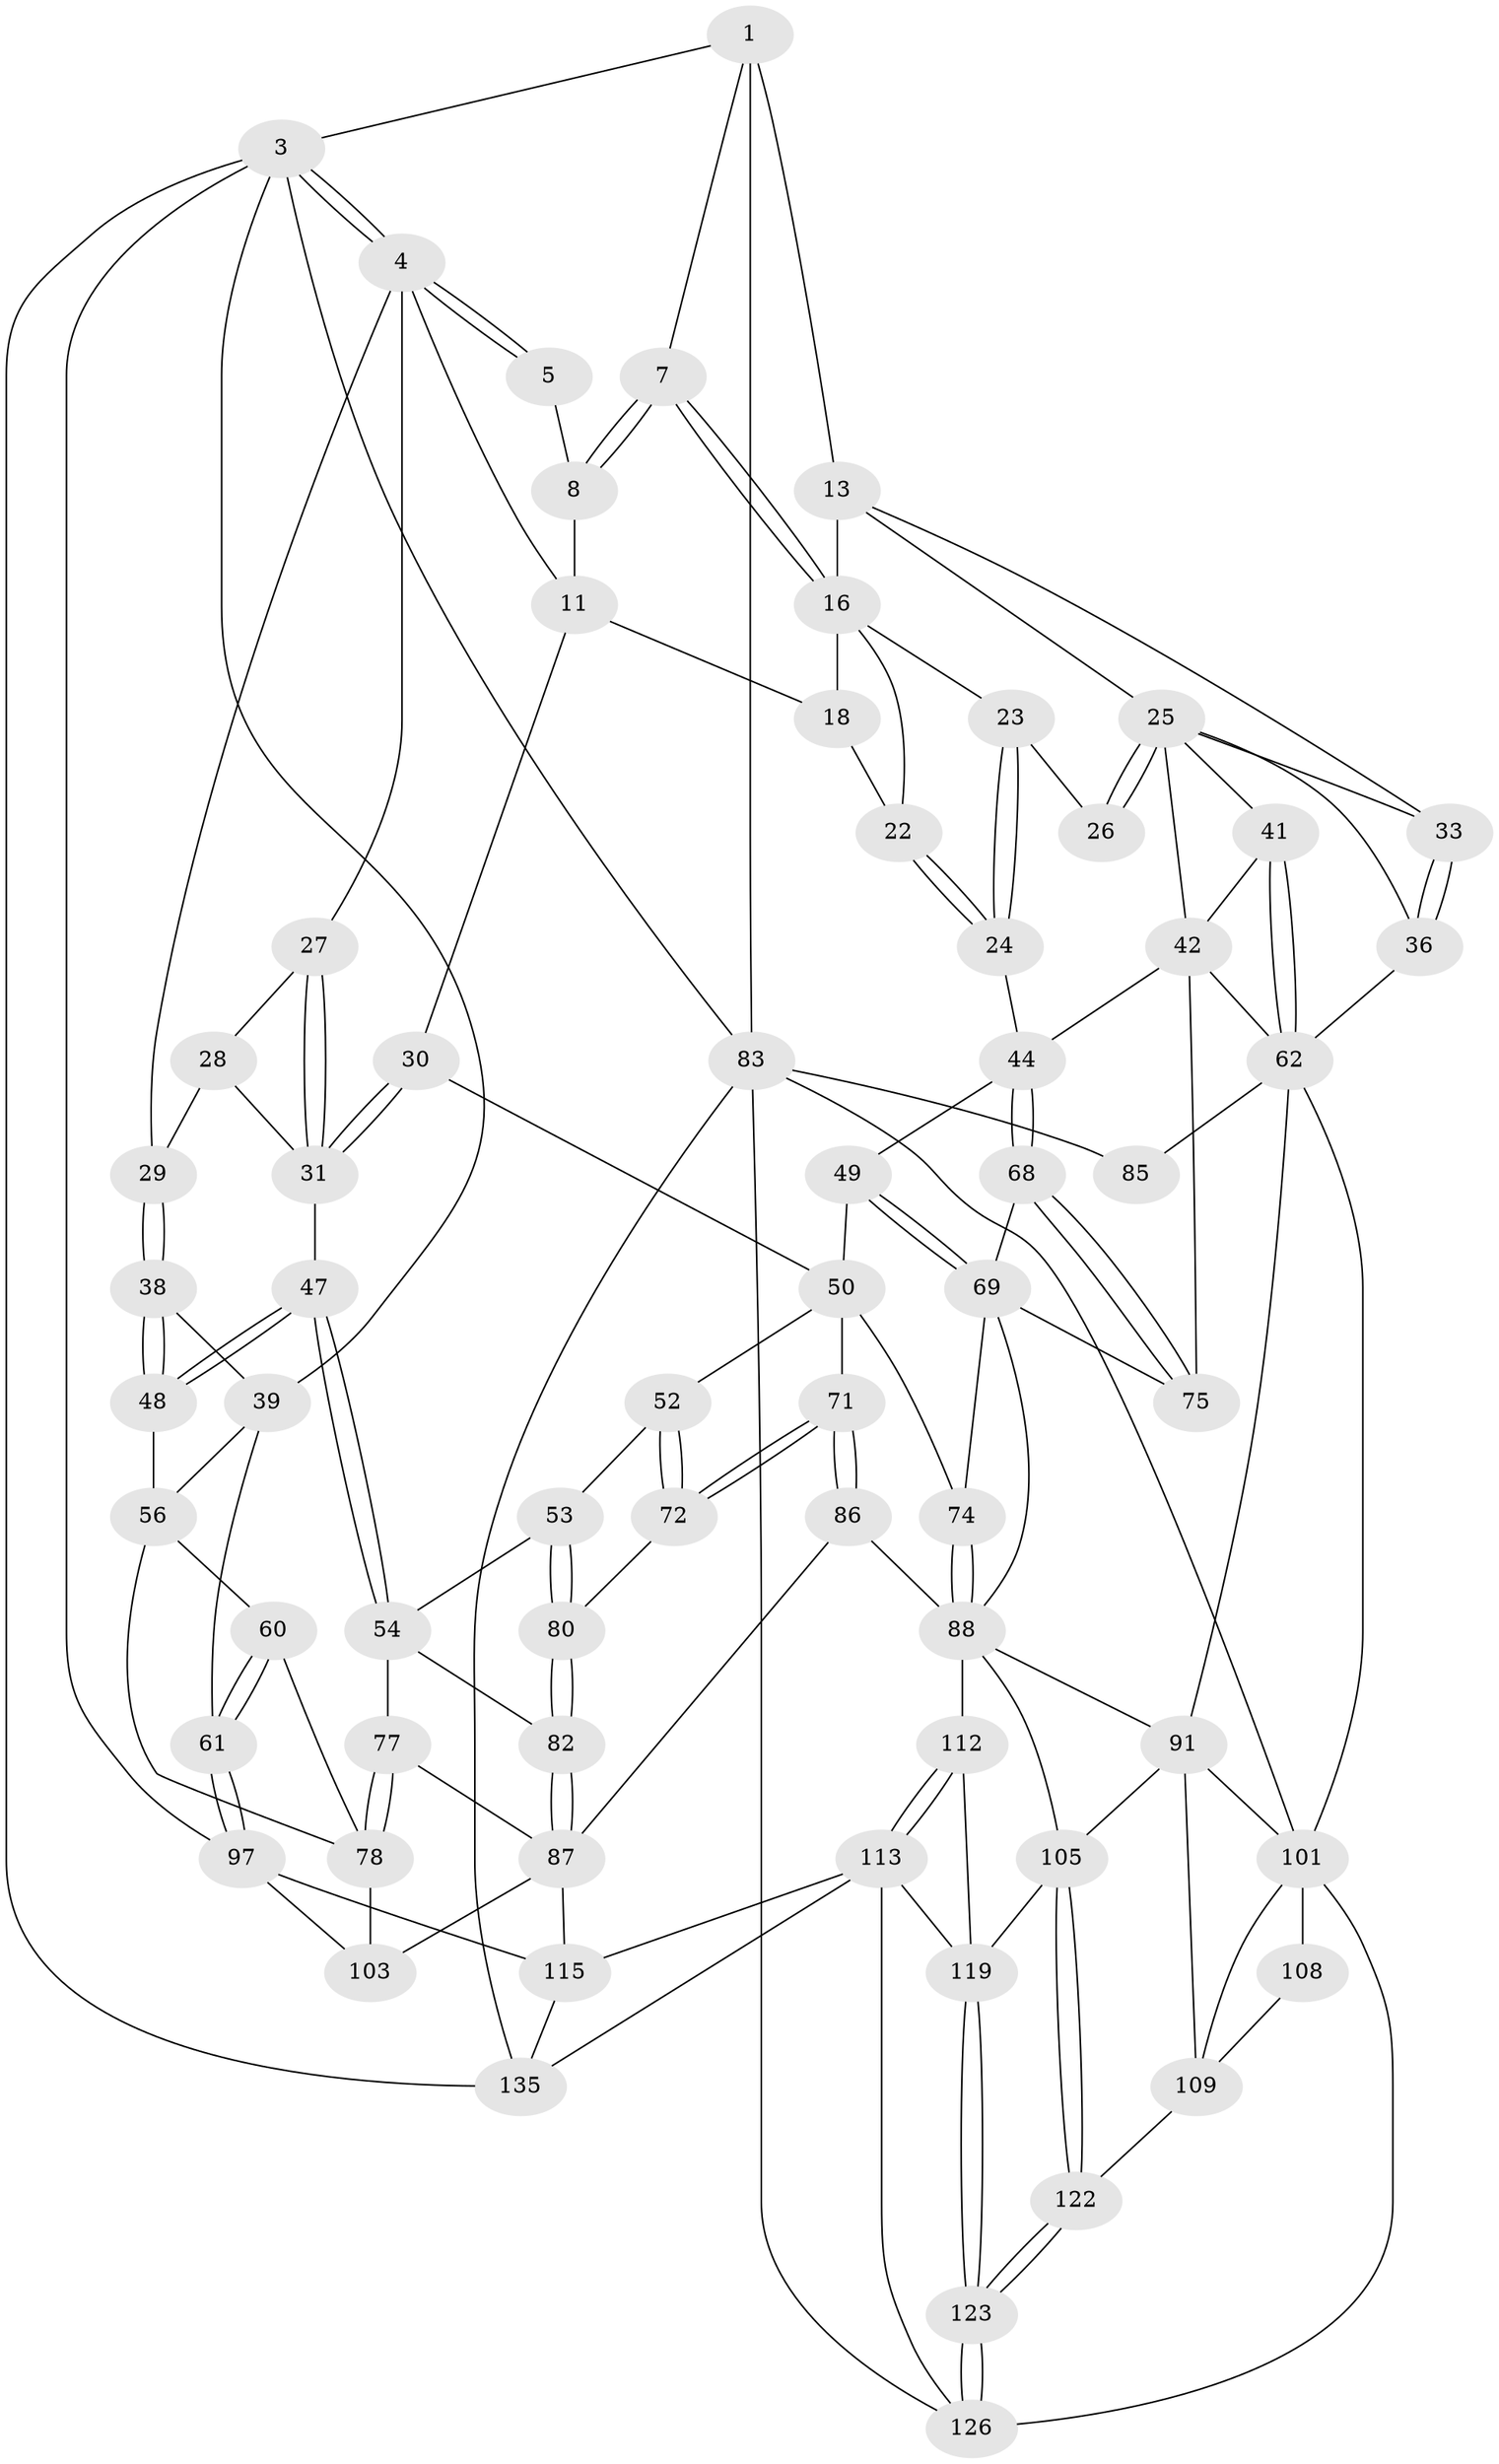// original degree distribution, {3: 0.014705882352941176, 6: 0.20588235294117646, 5: 0.5588235294117647, 4: 0.22058823529411764}
// Generated by graph-tools (version 1.1) at 2025/16/03/09/25 04:16:45]
// undirected, 68 vertices, 158 edges
graph export_dot {
graph [start="1"]
  node [color=gray90,style=filled];
  1 [pos="+0.8512966494360635+0",super="+2+6"];
  3 [pos="+0+0",super="+98"];
  4 [pos="+0+0",super="+9"];
  5 [pos="+0.48941413723650545+0"];
  7 [pos="+0.6310206332581264+0.07291547236936398"];
  8 [pos="+0.4878956180315288+0"];
  11 [pos="+0.34861376964934354+0.10600817285578128",super="+12+21"];
  13 [pos="+1+0",super="+14"];
  16 [pos="+0.6277277227806072+0.14687533488858",super="+17+19"];
  18 [pos="+0.4989939152422914+0.041445524338251154",super="+20"];
  22 [pos="+0.4967236004176744+0.24952934804703067"];
  23 [pos="+0.6779616040831127+0.23785596138984902"];
  24 [pos="+0.6382336076075599+0.2905601614171922"];
  25 [pos="+0.8476876351115681+0.19731222699225479",super="+32"];
  26 [pos="+0.7921238078837136+0.2715451692239972"];
  27 [pos="+0.27379457166672383+0.1909205150419898"];
  28 [pos="+0.19037292020850566+0.2682291287033969"];
  29 [pos="+0.14866131402529664+0.25493275786240427"];
  30 [pos="+0.4054166475050017+0.31289561695947143"];
  31 [pos="+0.34290802671591664+0.29735915946816593",super="+46"];
  33 [pos="+1+0"];
  36 [pos="+1+0.36254813880478565"];
  38 [pos="+0.08693851232001026+0.2846274045253971"];
  39 [pos="+0.003576136873830534+0.28118286714499807",super="+40"];
  41 [pos="+0.8942366798596205+0.35417637098860294"];
  42 [pos="+0.8313692362072532+0.3356556806178931",super="+43"];
  44 [pos="+0.6776149007407125+0.3922233815185839",super="+45"];
  47 [pos="+0.21864064100604905+0.4330877941452621"];
  48 [pos="+0.14605307620859692+0.42769195914847374",super="+55"];
  49 [pos="+0.542172139661367+0.40017116874084313"];
  50 [pos="+0.4803201312700912+0.3967146772849738",super="+51+70"];
  52 [pos="+0.369007310340874+0.38489529694686503"];
  53 [pos="+0.2430784799659937+0.4417418508889954"];
  54 [pos="+0.22862149099564807+0.44222542223168054",super="+76"];
  56 [pos="+0.06557077089296659+0.3982580410953628",super="+57+58"];
  60 [pos="+0+0.5671168490386073"];
  61 [pos="+0+0.5698779692292973"];
  62 [pos="+0.9713525136159472+0.4410756640810599",super="+63+66"];
  68 [pos="+0.677174818073087+0.4036223720374093"];
  69 [pos="+0.5609808306230575+0.48360960599453373",super="+73"];
  71 [pos="+0.4696707757618061+0.5070516127596073"];
  72 [pos="+0.38608421387225356+0.48879012087665696"];
  74 [pos="+0.5159409169195499+0.5243781934554802"];
  75 [pos="+0.6972132474907283+0.4927259671337237"];
  77 [pos="+0.1412438381512331+0.6190422562905488"];
  78 [pos="+0.07002333939523438+0.5856396742005077",super="+79"];
  80 [pos="+0.35329106221195816+0.517819868204921"];
  82 [pos="+0.33300425155531105+0.5946245068392954"];
  83 [pos="+1+1",super="+130+84"];
  85 [pos="+1+0.5911561828314307"];
  86 [pos="+0.3787597084755853+0.6716973963108078"];
  87 [pos="+0.3753020129312886+0.6712968429248871",super="+99"];
  88 [pos="+0.5296552177873531+0.6281555860947518",super="+89+93"];
  91 [pos="+0.7379476343564929+0.6608640043054539",super="+95+92"];
  97 [pos="+0+0.9136145759318659",super="+117"];
  101 [pos="+0.9132744829749244+0.7231401006184853",super="+102+110"];
  103 [pos="+0.03775417439089169+0.7521850113779507"];
  105 [pos="+0.6574990470554495+0.7521261939432823",super="+106"];
  108 [pos="+0.8310060668888836+0.8476750963819705"];
  109 [pos="+0.7621606591304861+0.8205335036820437",super="+124"];
  112 [pos="+0.4055792104672625+0.8431814046228632",super="+118"];
  113 [pos="+0.36224489237316204+0.8948528055061001",super="+125+114"];
  115 [pos="+0.2665906984052438+0.9209116035258371",super="+116+134"];
  119 [pos="+0.5472049652945872+0.8570661011455228",super="+120"];
  122 [pos="+0.6146361904115246+0.8855891974632133"];
  123 [pos="+0.610158134756563+0.888841110200129"];
  126 [pos="+0.6019915137806978+0.9176246625778782",super="+131+127"];
  135 [pos="+0+1",super="+136"];
  1 -- 3;
  1 -- 83;
  1 -- 13 [weight=2];
  1 -- 7;
  3 -- 4;
  3 -- 4;
  3 -- 97;
  3 -- 83;
  3 -- 135;
  3 -- 39;
  4 -- 5;
  4 -- 5;
  4 -- 11;
  4 -- 27;
  4 -- 29;
  5 -- 8;
  7 -- 8;
  7 -- 8;
  7 -- 16;
  7 -- 16;
  8 -- 11;
  11 -- 18 [weight=2];
  11 -- 30;
  13 -- 33;
  13 -- 16;
  13 -- 25;
  16 -- 18;
  16 -- 22;
  16 -- 23;
  18 -- 22;
  22 -- 24;
  22 -- 24;
  23 -- 24;
  23 -- 24;
  23 -- 26;
  24 -- 44;
  25 -- 26 [weight=2];
  25 -- 26;
  25 -- 33;
  25 -- 42;
  25 -- 36;
  25 -- 41;
  27 -- 28;
  27 -- 31;
  27 -- 31;
  28 -- 29;
  28 -- 31;
  29 -- 38;
  29 -- 38;
  30 -- 31;
  30 -- 31;
  30 -- 50;
  31 -- 47;
  33 -- 36;
  33 -- 36;
  36 -- 62;
  38 -- 39;
  38 -- 48;
  38 -- 48;
  39 -- 56;
  39 -- 61;
  41 -- 42;
  41 -- 62;
  41 -- 62;
  42 -- 75;
  42 -- 44;
  42 -- 62;
  44 -- 68;
  44 -- 68;
  44 -- 49;
  47 -- 48;
  47 -- 48;
  47 -- 54;
  47 -- 54;
  48 -- 56 [weight=2];
  49 -- 50;
  49 -- 69;
  49 -- 69;
  50 -- 52;
  50 -- 74;
  50 -- 71;
  52 -- 53;
  52 -- 72;
  52 -- 72;
  53 -- 54;
  53 -- 80;
  53 -- 80;
  54 -- 82;
  54 -- 77;
  56 -- 60;
  56 -- 78;
  60 -- 61;
  60 -- 61;
  60 -- 78;
  61 -- 97;
  61 -- 97;
  62 -- 101;
  62 -- 85 [weight=2];
  62 -- 91 [weight=2];
  68 -- 69;
  68 -- 75;
  68 -- 75;
  69 -- 88;
  69 -- 74;
  69 -- 75;
  71 -- 72;
  71 -- 72;
  71 -- 86;
  71 -- 86;
  72 -- 80;
  74 -- 88;
  74 -- 88;
  77 -- 78;
  77 -- 78;
  77 -- 87;
  78 -- 103;
  80 -- 82;
  80 -- 82;
  82 -- 87;
  82 -- 87;
  83 -- 126;
  83 -- 135;
  83 -- 85;
  83 -- 101;
  86 -- 87;
  86 -- 88;
  87 -- 103;
  87 -- 115;
  88 -- 105;
  88 -- 112 [weight=2];
  88 -- 91;
  91 -- 105;
  91 -- 109;
  91 -- 101;
  97 -- 103;
  97 -- 115 [weight=2];
  101 -- 108 [weight=2];
  101 -- 109;
  101 -- 126 [weight=2];
  105 -- 122;
  105 -- 122;
  105 -- 119;
  108 -- 109;
  109 -- 122;
  112 -- 113;
  112 -- 113;
  112 -- 119;
  113 -- 119;
  113 -- 126 [weight=2];
  113 -- 115;
  113 -- 135;
  115 -- 135;
  119 -- 123;
  119 -- 123;
  122 -- 123;
  122 -- 123;
  123 -- 126;
  123 -- 126;
}
